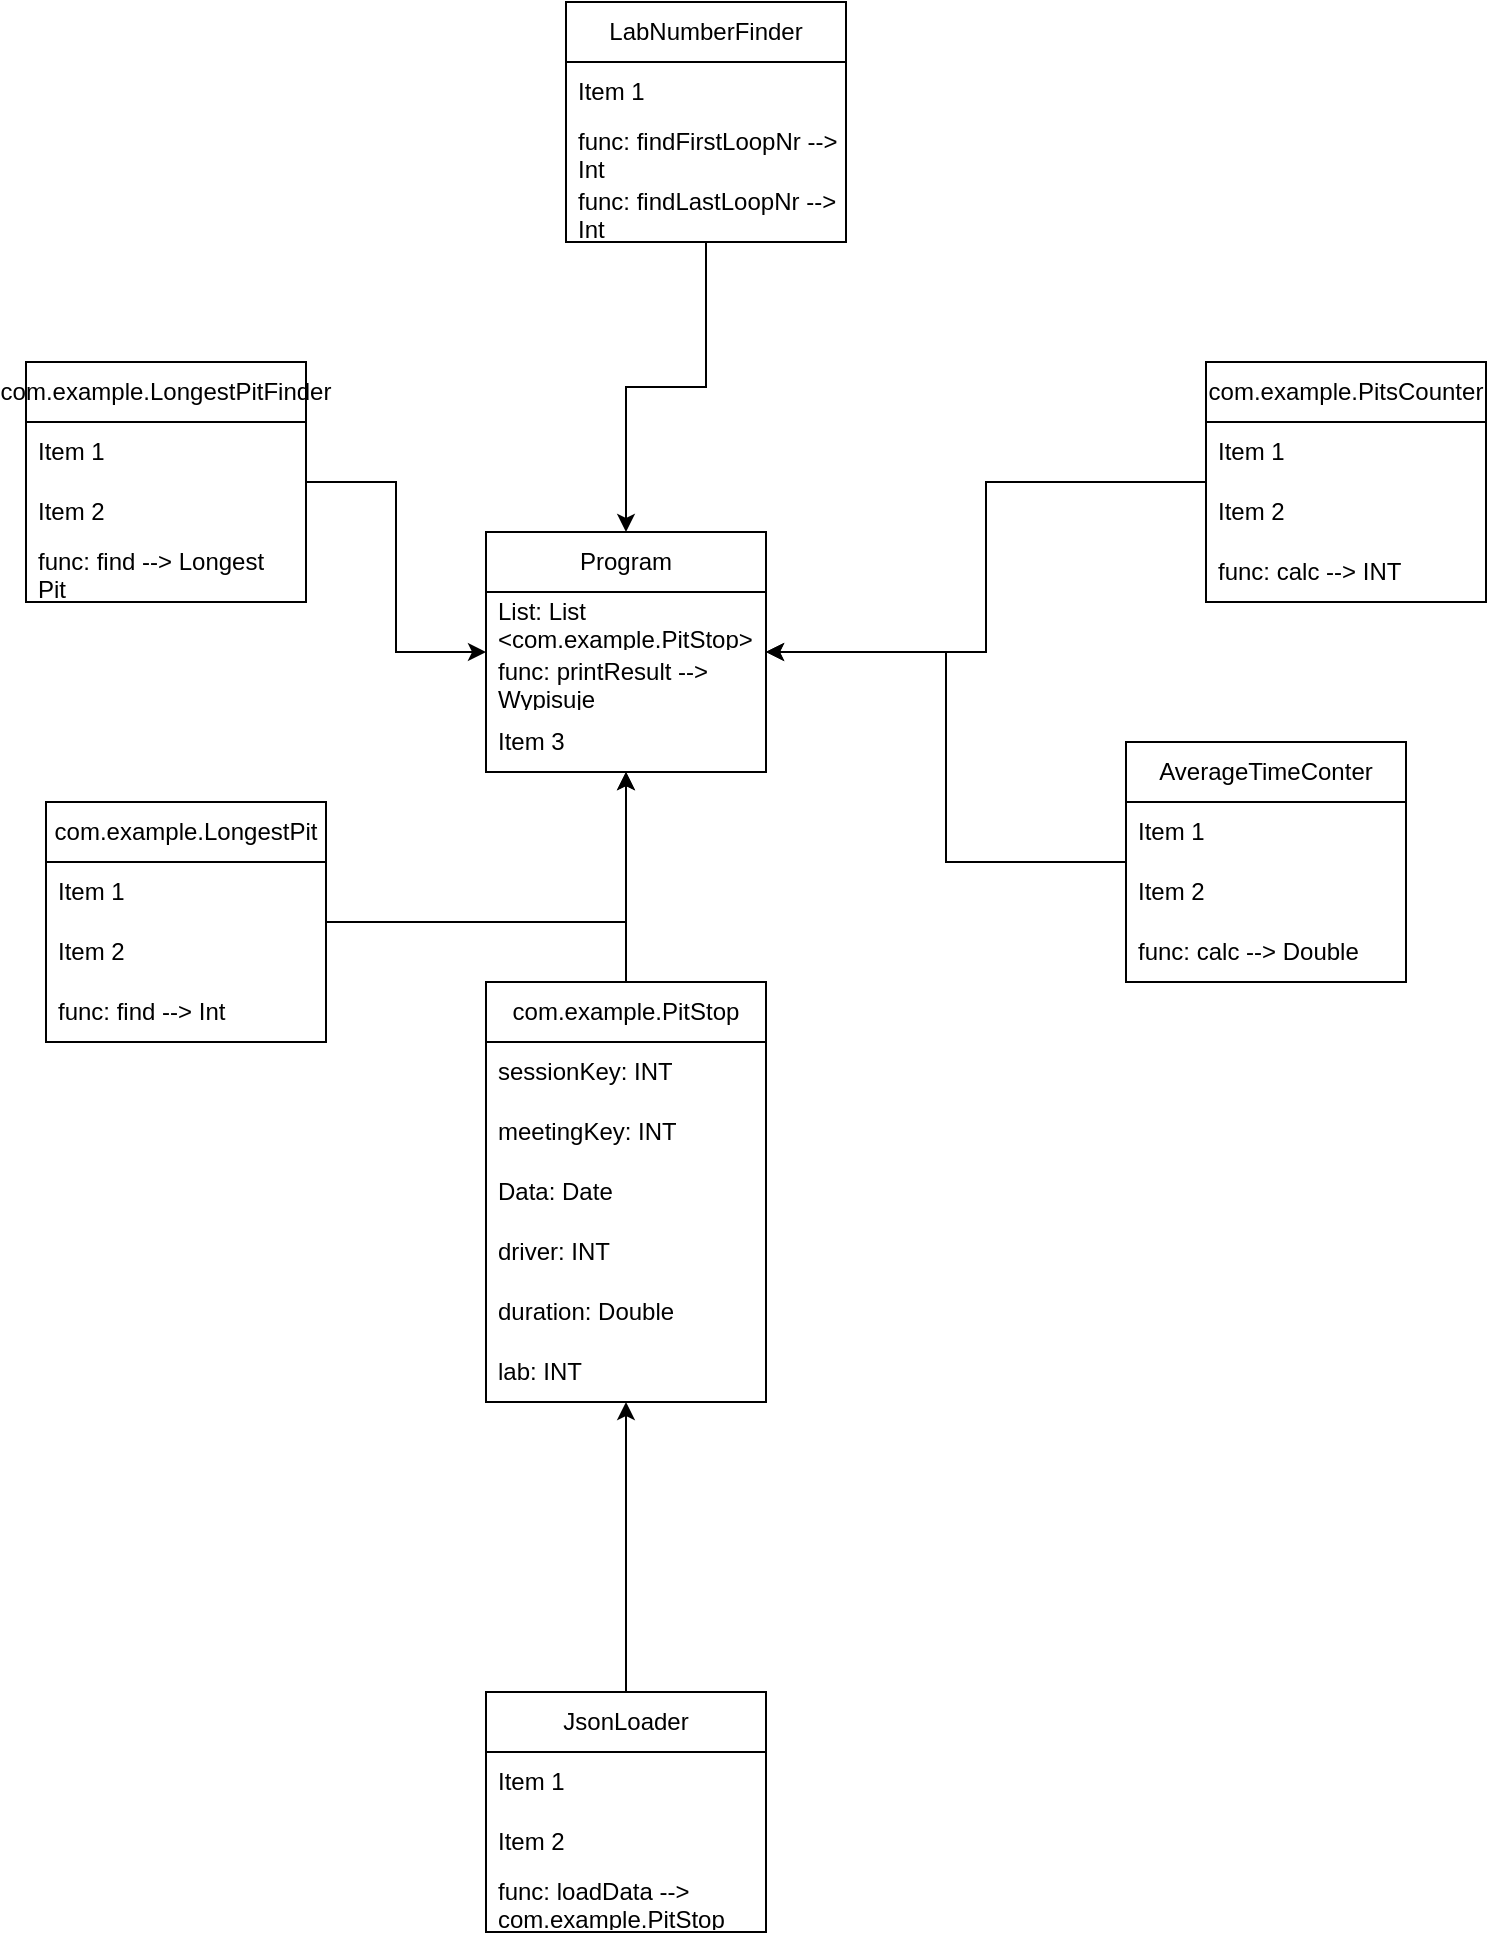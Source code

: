 <mxfile version="27.0.3">
  <diagram name="Page-1" id="VZgiAD5sBmOed-6z1ss6">
    <mxGraphModel dx="2066" dy="1158" grid="1" gridSize="10" guides="1" tooltips="1" connect="1" arrows="1" fold="1" page="1" pageScale="1" pageWidth="850" pageHeight="1100" math="0" shadow="0">
      <root>
        <mxCell id="0" />
        <mxCell id="1" parent="0" />
        <mxCell id="v77TKKlGb2qVnd7LoZxB-37" style="edgeStyle=orthogonalEdgeStyle;rounded=0;orthogonalLoop=1;jettySize=auto;html=1;" edge="1" parent="1" source="v77TKKlGb2qVnd7LoZxB-1" target="v77TKKlGb2qVnd7LoZxB-33">
          <mxGeometry relative="1" as="geometry" />
        </mxCell>
        <mxCell id="v77TKKlGb2qVnd7LoZxB-1" value="com.example.PitStop" style="swimlane;fontStyle=0;childLayout=stackLayout;horizontal=1;startSize=30;horizontalStack=0;resizeParent=1;resizeParentMax=0;resizeLast=0;collapsible=1;marginBottom=0;whiteSpace=wrap;html=1;" vertex="1" parent="1">
          <mxGeometry x="270" y="670" width="140" height="210" as="geometry" />
        </mxCell>
        <mxCell id="v77TKKlGb2qVnd7LoZxB-2" value="sessionKey: INT" style="text;strokeColor=none;fillColor=none;align=left;verticalAlign=middle;spacingLeft=4;spacingRight=4;overflow=hidden;points=[[0,0.5],[1,0.5]];portConstraint=eastwest;rotatable=0;whiteSpace=wrap;html=1;" vertex="1" parent="v77TKKlGb2qVnd7LoZxB-1">
          <mxGeometry y="30" width="140" height="30" as="geometry" />
        </mxCell>
        <mxCell id="v77TKKlGb2qVnd7LoZxB-3" value="meetingKey: INT" style="text;strokeColor=none;fillColor=none;align=left;verticalAlign=middle;spacingLeft=4;spacingRight=4;overflow=hidden;points=[[0,0.5],[1,0.5]];portConstraint=eastwest;rotatable=0;whiteSpace=wrap;html=1;" vertex="1" parent="v77TKKlGb2qVnd7LoZxB-1">
          <mxGeometry y="60" width="140" height="30" as="geometry" />
        </mxCell>
        <mxCell id="v77TKKlGb2qVnd7LoZxB-4" value="Data: Date" style="text;strokeColor=none;fillColor=none;align=left;verticalAlign=middle;spacingLeft=4;spacingRight=4;overflow=hidden;points=[[0,0.5],[1,0.5]];portConstraint=eastwest;rotatable=0;whiteSpace=wrap;html=1;" vertex="1" parent="v77TKKlGb2qVnd7LoZxB-1">
          <mxGeometry y="90" width="140" height="30" as="geometry" />
        </mxCell>
        <mxCell id="v77TKKlGb2qVnd7LoZxB-6" value="driver: INT" style="text;strokeColor=none;fillColor=none;align=left;verticalAlign=middle;spacingLeft=4;spacingRight=4;overflow=hidden;points=[[0,0.5],[1,0.5]];portConstraint=eastwest;rotatable=0;whiteSpace=wrap;html=1;" vertex="1" parent="v77TKKlGb2qVnd7LoZxB-1">
          <mxGeometry y="120" width="140" height="30" as="geometry" />
        </mxCell>
        <mxCell id="v77TKKlGb2qVnd7LoZxB-7" value="duration: Double" style="text;strokeColor=none;fillColor=none;align=left;verticalAlign=middle;spacingLeft=4;spacingRight=4;overflow=hidden;points=[[0,0.5],[1,0.5]];portConstraint=eastwest;rotatable=0;whiteSpace=wrap;html=1;" vertex="1" parent="v77TKKlGb2qVnd7LoZxB-1">
          <mxGeometry y="150" width="140" height="30" as="geometry" />
        </mxCell>
        <mxCell id="v77TKKlGb2qVnd7LoZxB-5" value="lab: INT" style="text;strokeColor=none;fillColor=none;align=left;verticalAlign=middle;spacingLeft=4;spacingRight=4;overflow=hidden;points=[[0,0.5],[1,0.5]];portConstraint=eastwest;rotatable=0;whiteSpace=wrap;html=1;" vertex="1" parent="v77TKKlGb2qVnd7LoZxB-1">
          <mxGeometry y="180" width="140" height="30" as="geometry" />
        </mxCell>
        <mxCell id="v77TKKlGb2qVnd7LoZxB-12" style="edgeStyle=orthogonalEdgeStyle;rounded=0;orthogonalLoop=1;jettySize=auto;html=1;" edge="1" parent="1" source="v77TKKlGb2qVnd7LoZxB-8" target="v77TKKlGb2qVnd7LoZxB-1">
          <mxGeometry relative="1" as="geometry" />
        </mxCell>
        <mxCell id="v77TKKlGb2qVnd7LoZxB-8" value="JsonLoader" style="swimlane;fontStyle=0;childLayout=stackLayout;horizontal=1;startSize=30;horizontalStack=0;resizeParent=1;resizeParentMax=0;resizeLast=0;collapsible=1;marginBottom=0;whiteSpace=wrap;html=1;" vertex="1" parent="1">
          <mxGeometry x="270" y="1025" width="140" height="120" as="geometry" />
        </mxCell>
        <mxCell id="v77TKKlGb2qVnd7LoZxB-9" value="Item 1" style="text;strokeColor=none;fillColor=none;align=left;verticalAlign=middle;spacingLeft=4;spacingRight=4;overflow=hidden;points=[[0,0.5],[1,0.5]];portConstraint=eastwest;rotatable=0;whiteSpace=wrap;html=1;" vertex="1" parent="v77TKKlGb2qVnd7LoZxB-8">
          <mxGeometry y="30" width="140" height="30" as="geometry" />
        </mxCell>
        <mxCell id="v77TKKlGb2qVnd7LoZxB-10" value="Item 2" style="text;strokeColor=none;fillColor=none;align=left;verticalAlign=middle;spacingLeft=4;spacingRight=4;overflow=hidden;points=[[0,0.5],[1,0.5]];portConstraint=eastwest;rotatable=0;whiteSpace=wrap;html=1;" vertex="1" parent="v77TKKlGb2qVnd7LoZxB-8">
          <mxGeometry y="60" width="140" height="30" as="geometry" />
        </mxCell>
        <mxCell id="v77TKKlGb2qVnd7LoZxB-11" value="func: loadData --&amp;gt; com.example.PitStop" style="text;strokeColor=none;fillColor=none;align=left;verticalAlign=middle;spacingLeft=4;spacingRight=4;overflow=hidden;points=[[0,0.5],[1,0.5]];portConstraint=eastwest;rotatable=0;whiteSpace=wrap;html=1;" vertex="1" parent="v77TKKlGb2qVnd7LoZxB-8">
          <mxGeometry y="90" width="140" height="30" as="geometry" />
        </mxCell>
        <mxCell id="v77TKKlGb2qVnd7LoZxB-40" style="edgeStyle=orthogonalEdgeStyle;rounded=0;orthogonalLoop=1;jettySize=auto;html=1;" edge="1" parent="1" source="v77TKKlGb2qVnd7LoZxB-13" target="v77TKKlGb2qVnd7LoZxB-33">
          <mxGeometry relative="1" as="geometry" />
        </mxCell>
        <mxCell id="v77TKKlGb2qVnd7LoZxB-13" value="com.example.PitsCounter" style="swimlane;fontStyle=0;childLayout=stackLayout;horizontal=1;startSize=30;horizontalStack=0;resizeParent=1;resizeParentMax=0;resizeLast=0;collapsible=1;marginBottom=0;whiteSpace=wrap;html=1;" vertex="1" parent="1">
          <mxGeometry x="630" y="360" width="140" height="120" as="geometry" />
        </mxCell>
        <mxCell id="v77TKKlGb2qVnd7LoZxB-14" value="Item 1" style="text;strokeColor=none;fillColor=none;align=left;verticalAlign=middle;spacingLeft=4;spacingRight=4;overflow=hidden;points=[[0,0.5],[1,0.5]];portConstraint=eastwest;rotatable=0;whiteSpace=wrap;html=1;" vertex="1" parent="v77TKKlGb2qVnd7LoZxB-13">
          <mxGeometry y="30" width="140" height="30" as="geometry" />
        </mxCell>
        <mxCell id="v77TKKlGb2qVnd7LoZxB-15" value="Item 2" style="text;strokeColor=none;fillColor=none;align=left;verticalAlign=middle;spacingLeft=4;spacingRight=4;overflow=hidden;points=[[0,0.5],[1,0.5]];portConstraint=eastwest;rotatable=0;whiteSpace=wrap;html=1;" vertex="1" parent="v77TKKlGb2qVnd7LoZxB-13">
          <mxGeometry y="60" width="140" height="30" as="geometry" />
        </mxCell>
        <mxCell id="v77TKKlGb2qVnd7LoZxB-16" value="func: calc --&amp;gt; INT" style="text;strokeColor=none;fillColor=none;align=left;verticalAlign=middle;spacingLeft=4;spacingRight=4;overflow=hidden;points=[[0,0.5],[1,0.5]];portConstraint=eastwest;rotatable=0;whiteSpace=wrap;html=1;" vertex="1" parent="v77TKKlGb2qVnd7LoZxB-13">
          <mxGeometry y="90" width="140" height="30" as="geometry" />
        </mxCell>
        <mxCell id="v77TKKlGb2qVnd7LoZxB-38" style="edgeStyle=orthogonalEdgeStyle;rounded=0;orthogonalLoop=1;jettySize=auto;html=1;" edge="1" parent="1" source="v77TKKlGb2qVnd7LoZxB-17" target="v77TKKlGb2qVnd7LoZxB-33">
          <mxGeometry relative="1" as="geometry" />
        </mxCell>
        <mxCell id="v77TKKlGb2qVnd7LoZxB-17" value="com.example.LongestPitFinder" style="swimlane;fontStyle=0;childLayout=stackLayout;horizontal=1;startSize=30;horizontalStack=0;resizeParent=1;resizeParentMax=0;resizeLast=0;collapsible=1;marginBottom=0;whiteSpace=wrap;html=1;" vertex="1" parent="1">
          <mxGeometry x="40" y="360" width="140" height="120" as="geometry" />
        </mxCell>
        <mxCell id="v77TKKlGb2qVnd7LoZxB-18" value="Item 1" style="text;strokeColor=none;fillColor=none;align=left;verticalAlign=middle;spacingLeft=4;spacingRight=4;overflow=hidden;points=[[0,0.5],[1,0.5]];portConstraint=eastwest;rotatable=0;whiteSpace=wrap;html=1;" vertex="1" parent="v77TKKlGb2qVnd7LoZxB-17">
          <mxGeometry y="30" width="140" height="30" as="geometry" />
        </mxCell>
        <mxCell id="v77TKKlGb2qVnd7LoZxB-19" value="Item 2" style="text;strokeColor=none;fillColor=none;align=left;verticalAlign=middle;spacingLeft=4;spacingRight=4;overflow=hidden;points=[[0,0.5],[1,0.5]];portConstraint=eastwest;rotatable=0;whiteSpace=wrap;html=1;" vertex="1" parent="v77TKKlGb2qVnd7LoZxB-17">
          <mxGeometry y="60" width="140" height="30" as="geometry" />
        </mxCell>
        <mxCell id="v77TKKlGb2qVnd7LoZxB-20" value="func: find --&amp;gt; Longest Pit" style="text;strokeColor=none;fillColor=none;align=left;verticalAlign=middle;spacingLeft=4;spacingRight=4;overflow=hidden;points=[[0,0.5],[1,0.5]];portConstraint=eastwest;rotatable=0;whiteSpace=wrap;html=1;" vertex="1" parent="v77TKKlGb2qVnd7LoZxB-17">
          <mxGeometry y="90" width="140" height="30" as="geometry" />
        </mxCell>
        <mxCell id="v77TKKlGb2qVnd7LoZxB-43" style="edgeStyle=orthogonalEdgeStyle;rounded=0;orthogonalLoop=1;jettySize=auto;html=1;" edge="1" parent="1" source="v77TKKlGb2qVnd7LoZxB-21" target="v77TKKlGb2qVnd7LoZxB-33">
          <mxGeometry relative="1" as="geometry" />
        </mxCell>
        <mxCell id="v77TKKlGb2qVnd7LoZxB-21" value="com.example.LongestPit" style="swimlane;fontStyle=0;childLayout=stackLayout;horizontal=1;startSize=30;horizontalStack=0;resizeParent=1;resizeParentMax=0;resizeLast=0;collapsible=1;marginBottom=0;whiteSpace=wrap;html=1;" vertex="1" parent="1">
          <mxGeometry x="50" y="580" width="140" height="120" as="geometry" />
        </mxCell>
        <mxCell id="v77TKKlGb2qVnd7LoZxB-22" value="Item 1" style="text;strokeColor=none;fillColor=none;align=left;verticalAlign=middle;spacingLeft=4;spacingRight=4;overflow=hidden;points=[[0,0.5],[1,0.5]];portConstraint=eastwest;rotatable=0;whiteSpace=wrap;html=1;" vertex="1" parent="v77TKKlGb2qVnd7LoZxB-21">
          <mxGeometry y="30" width="140" height="30" as="geometry" />
        </mxCell>
        <mxCell id="v77TKKlGb2qVnd7LoZxB-23" value="Item 2" style="text;strokeColor=none;fillColor=none;align=left;verticalAlign=middle;spacingLeft=4;spacingRight=4;overflow=hidden;points=[[0,0.5],[1,0.5]];portConstraint=eastwest;rotatable=0;whiteSpace=wrap;html=1;" vertex="1" parent="v77TKKlGb2qVnd7LoZxB-21">
          <mxGeometry y="60" width="140" height="30" as="geometry" />
        </mxCell>
        <mxCell id="v77TKKlGb2qVnd7LoZxB-24" value="func: find --&amp;gt; Int" style="text;strokeColor=none;fillColor=none;align=left;verticalAlign=middle;spacingLeft=4;spacingRight=4;overflow=hidden;points=[[0,0.5],[1,0.5]];portConstraint=eastwest;rotatable=0;whiteSpace=wrap;html=1;" vertex="1" parent="v77TKKlGb2qVnd7LoZxB-21">
          <mxGeometry y="90" width="140" height="30" as="geometry" />
        </mxCell>
        <mxCell id="v77TKKlGb2qVnd7LoZxB-42" style="edgeStyle=orthogonalEdgeStyle;rounded=0;orthogonalLoop=1;jettySize=auto;html=1;" edge="1" parent="1" source="v77TKKlGb2qVnd7LoZxB-25" target="v77TKKlGb2qVnd7LoZxB-33">
          <mxGeometry relative="1" as="geometry" />
        </mxCell>
        <mxCell id="v77TKKlGb2qVnd7LoZxB-25" value="AverageTimeConter" style="swimlane;fontStyle=0;childLayout=stackLayout;horizontal=1;startSize=30;horizontalStack=0;resizeParent=1;resizeParentMax=0;resizeLast=0;collapsible=1;marginBottom=0;whiteSpace=wrap;html=1;" vertex="1" parent="1">
          <mxGeometry x="590" y="550" width="140" height="120" as="geometry" />
        </mxCell>
        <mxCell id="v77TKKlGb2qVnd7LoZxB-26" value="Item 1" style="text;strokeColor=none;fillColor=none;align=left;verticalAlign=middle;spacingLeft=4;spacingRight=4;overflow=hidden;points=[[0,0.5],[1,0.5]];portConstraint=eastwest;rotatable=0;whiteSpace=wrap;html=1;" vertex="1" parent="v77TKKlGb2qVnd7LoZxB-25">
          <mxGeometry y="30" width="140" height="30" as="geometry" />
        </mxCell>
        <mxCell id="v77TKKlGb2qVnd7LoZxB-27" value="Item 2" style="text;strokeColor=none;fillColor=none;align=left;verticalAlign=middle;spacingLeft=4;spacingRight=4;overflow=hidden;points=[[0,0.5],[1,0.5]];portConstraint=eastwest;rotatable=0;whiteSpace=wrap;html=1;" vertex="1" parent="v77TKKlGb2qVnd7LoZxB-25">
          <mxGeometry y="60" width="140" height="30" as="geometry" />
        </mxCell>
        <mxCell id="v77TKKlGb2qVnd7LoZxB-28" value="func: calc --&amp;gt; Double" style="text;strokeColor=none;fillColor=none;align=left;verticalAlign=middle;spacingLeft=4;spacingRight=4;overflow=hidden;points=[[0,0.5],[1,0.5]];portConstraint=eastwest;rotatable=0;whiteSpace=wrap;html=1;" vertex="1" parent="v77TKKlGb2qVnd7LoZxB-25">
          <mxGeometry y="90" width="140" height="30" as="geometry" />
        </mxCell>
        <mxCell id="v77TKKlGb2qVnd7LoZxB-39" style="edgeStyle=orthogonalEdgeStyle;rounded=0;orthogonalLoop=1;jettySize=auto;html=1;" edge="1" parent="1" source="v77TKKlGb2qVnd7LoZxB-29" target="v77TKKlGb2qVnd7LoZxB-33">
          <mxGeometry relative="1" as="geometry" />
        </mxCell>
        <mxCell id="v77TKKlGb2qVnd7LoZxB-29" value="LabNumberFinder" style="swimlane;fontStyle=0;childLayout=stackLayout;horizontal=1;startSize=30;horizontalStack=0;resizeParent=1;resizeParentMax=0;resizeLast=0;collapsible=1;marginBottom=0;whiteSpace=wrap;html=1;" vertex="1" parent="1">
          <mxGeometry x="310" y="180" width="140" height="120" as="geometry" />
        </mxCell>
        <mxCell id="v77TKKlGb2qVnd7LoZxB-30" value="Item 1" style="text;strokeColor=none;fillColor=none;align=left;verticalAlign=middle;spacingLeft=4;spacingRight=4;overflow=hidden;points=[[0,0.5],[1,0.5]];portConstraint=eastwest;rotatable=0;whiteSpace=wrap;html=1;" vertex="1" parent="v77TKKlGb2qVnd7LoZxB-29">
          <mxGeometry y="30" width="140" height="30" as="geometry" />
        </mxCell>
        <mxCell id="v77TKKlGb2qVnd7LoZxB-31" value="func: findFirstLoopNr --&amp;gt; Int" style="text;strokeColor=none;fillColor=none;align=left;verticalAlign=middle;spacingLeft=4;spacingRight=4;overflow=hidden;points=[[0,0.5],[1,0.5]];portConstraint=eastwest;rotatable=0;whiteSpace=wrap;html=1;" vertex="1" parent="v77TKKlGb2qVnd7LoZxB-29">
          <mxGeometry y="60" width="140" height="30" as="geometry" />
        </mxCell>
        <mxCell id="v77TKKlGb2qVnd7LoZxB-32" value="func: findLastLoopNr --&amp;gt; Int" style="text;strokeColor=none;fillColor=none;align=left;verticalAlign=middle;spacingLeft=4;spacingRight=4;overflow=hidden;points=[[0,0.5],[1,0.5]];portConstraint=eastwest;rotatable=0;whiteSpace=wrap;html=1;" vertex="1" parent="v77TKKlGb2qVnd7LoZxB-29">
          <mxGeometry y="90" width="140" height="30" as="geometry" />
        </mxCell>
        <mxCell id="v77TKKlGb2qVnd7LoZxB-33" value="Program" style="swimlane;fontStyle=0;childLayout=stackLayout;horizontal=1;startSize=30;horizontalStack=0;resizeParent=1;resizeParentMax=0;resizeLast=0;collapsible=1;marginBottom=0;whiteSpace=wrap;html=1;" vertex="1" parent="1">
          <mxGeometry x="270" y="445" width="140" height="120" as="geometry" />
        </mxCell>
        <mxCell id="v77TKKlGb2qVnd7LoZxB-34" value="List: List &amp;lt;com.example.PitStop&amp;gt;" style="text;strokeColor=none;fillColor=none;align=left;verticalAlign=middle;spacingLeft=4;spacingRight=4;overflow=hidden;points=[[0,0.5],[1,0.5]];portConstraint=eastwest;rotatable=0;whiteSpace=wrap;html=1;" vertex="1" parent="v77TKKlGb2qVnd7LoZxB-33">
          <mxGeometry y="30" width="140" height="30" as="geometry" />
        </mxCell>
        <mxCell id="v77TKKlGb2qVnd7LoZxB-35" value="func: printResult --&amp;gt; Wypisuje" style="text;strokeColor=none;fillColor=none;align=left;verticalAlign=middle;spacingLeft=4;spacingRight=4;overflow=hidden;points=[[0,0.5],[1,0.5]];portConstraint=eastwest;rotatable=0;whiteSpace=wrap;html=1;" vertex="1" parent="v77TKKlGb2qVnd7LoZxB-33">
          <mxGeometry y="60" width="140" height="30" as="geometry" />
        </mxCell>
        <mxCell id="v77TKKlGb2qVnd7LoZxB-36" value="Item 3" style="text;strokeColor=none;fillColor=none;align=left;verticalAlign=middle;spacingLeft=4;spacingRight=4;overflow=hidden;points=[[0,0.5],[1,0.5]];portConstraint=eastwest;rotatable=0;whiteSpace=wrap;html=1;" vertex="1" parent="v77TKKlGb2qVnd7LoZxB-33">
          <mxGeometry y="90" width="140" height="30" as="geometry" />
        </mxCell>
      </root>
    </mxGraphModel>
  </diagram>
</mxfile>
